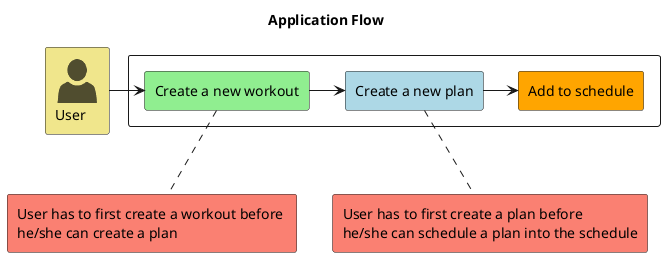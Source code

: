 @startuml
!include <office/Concepts/documents>
!include <office/Users/user>

rectangle "<$user>\nUser" as User #khaki


title Application Flow
rectangle {
rectangle "Create a new workout" as workout #lightgreen
rectangle "Create a new plan" as plan #lightblue
rectangle "Add to schedule" as schedule #orange

}
rectangle "User has to first create a workout before \nhe/she can create a plan" as note1 #Salmon
rectangle "User has to first create a plan before \nhe/she can schedule a plan into the schedule" as note2 #Salmon


User-right->workout
workout-down.note1
workout-right->plan
plan-down.note2
plan-right->schedule




@enduml